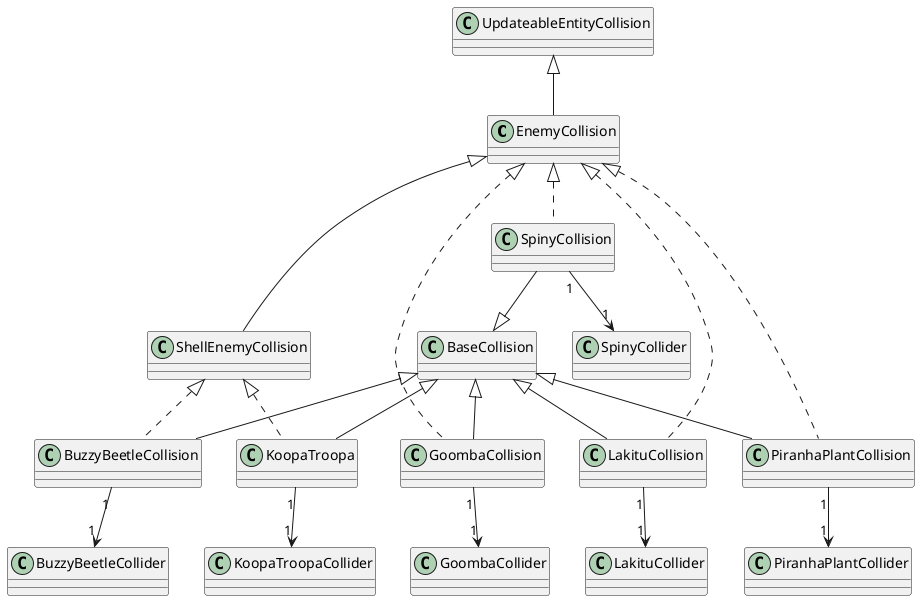@startuml UpdateableEnemies

EnemyCollision -u-|> UpdateableEntityCollision

ShellEnemyCollision -u-|> EnemyCollision

BuzzyBeetleCollision .u.|> ShellEnemyCollision
BuzzyBeetleCollision -u-|> BaseCollision
BuzzyBeetleCollision "1" --> "1" BuzzyBeetleCollider

GoombaCollision .u.|> EnemyCollision
GoombaCollision -u-|> BaseCollision 
GoombaCollision "1" --> "1" GoombaCollider

KoopaTroopa .u.|> ShellEnemyCollision
KoopaTroopa -u-|> BaseCollision
KoopaTroopa "1" --> "1" KoopaTroopaCollider

LakituCollision .u.|> EnemyCollision
LakituCollision -u-|> BaseCollision 
LakituCollision "1" --> "1" LakituCollider

PiranhaPlantCollision .u.|> EnemyCollision
PiranhaPlantCollision -u-|> BaseCollision
PiranhaPlantCollision "1" --> "1" PiranhaPlantCollider

SpinyCollision .u.|> EnemyCollision
SpinyCollision --|> BaseCollision
SpinyCollision "1" --> "1" SpinyCollider

@enduml